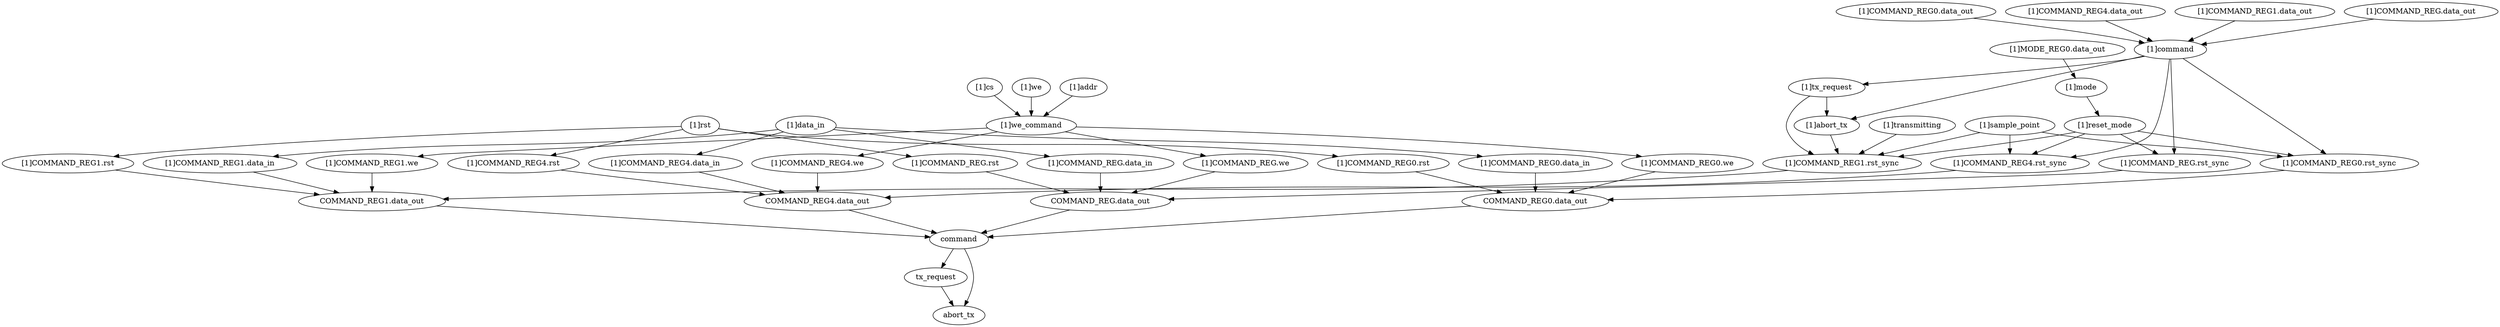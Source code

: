 strict digraph "" {
	"[1]COMMAND_REG1.data_in"	 [complexity=8,
		importance=0.0289531500156,
		rank=0.00361914375195];
	"COMMAND_REG1.data_out"	 [complexity=6,
		importance=0.0269829700899,
		rank=0.00449716168165];
	"[1]COMMAND_REG1.data_in" -> "COMMAND_REG1.data_out";
	"[1]rst"	 [complexity=7,
		importance=0.0830220158322,
		rank=0.011860287976];
	"[1]COMMAND_REG0.rst"	 [complexity=7,
		importance=0.0813708078198,
		rank=0.0116244011171];
	"[1]rst" -> "[1]COMMAND_REG0.rst";
	"[1]COMMAND_REG4.rst"	 [complexity=7,
		importance=0.0813708078198,
		rank=0.0116244011171];
	"[1]rst" -> "[1]COMMAND_REG4.rst";
	"[1]COMMAND_REG.rst"	 [complexity=7,
		importance=0.0810795787793,
		rank=0.0115827969685];
	"[1]rst" -> "[1]COMMAND_REG.rst";
	"[1]COMMAND_REG1.rst"	 [complexity=7,
		importance=0.0829080887114,
		rank=0.0118440126731];
	"[1]rst" -> "[1]COMMAND_REG1.rst";
	"[1]cs"	 [complexity=11,
		importance=0.0325276563338,
		rank=0.00295705966671];
	"[1]we_command"	 [complexity=7,
		importance=0.0305852192808,
		rank=0.00436931704011];
	"[1]cs" -> "[1]we_command";
	tx_request	 [complexity=3,
		importance=0.00521026867656,
		rank=0.00173675622552];
	abort_tx	 [complexity=0,
		importance=0.00269500206402,
		rank=0.0];
	tx_request -> abort_tx;
	"COMMAND_REG4.data_out"	 [complexity=6,
		importance=0.026470543126,
		rank=0.00441175718767];
	command	 [complexity=6,
		importance=0.0200993226829,
		rank=0.00334988711381];
	"COMMAND_REG4.data_out" -> command;
	"[1]COMMAND_REG.rst_sync"	 [complexity=7,
		importance=0.0552868368005,
		rank=0.00789811954293];
	"COMMAND_REG.data_out"	 [complexity=6,
		importance=0.0263734667792,
		rank=0.00439557779653];
	"[1]COMMAND_REG.rst_sync" -> "COMMAND_REG.data_out";
	"[1]COMMAND_REG1.we"	 [complexity=7,
		importance=0.0291775028351,
		rank=0.00416821469074];
	"[1]COMMAND_REG1.we" -> "COMMAND_REG1.data_out";
	"[1]COMMAND_REG0.we"	 [complexity=7,
		importance=0.0286650758713,
		rank=0.00409501083876];
	"COMMAND_REG0.data_out"	 [complexity=6,
		importance=0.026470543126,
		rank=0.00441175718767];
	"[1]COMMAND_REG0.we" -> "COMMAND_REG0.data_out";
	"[1]we"	 [complexity=11,
		importance=0.0325276563338,
		rank=0.00295705966671];
	"[1]we" -> "[1]we_command";
	"COMMAND_REG1.data_out" -> command;
	"[1]command"	 [complexity=7,
		importance=0.0701758908068,
		rank=0.0100251272581];
	"[1]command" -> "[1]COMMAND_REG.rst_sync";
	"[1]tx_request"	 [complexity=10,
		importance=0.0629375314755,
		rank=0.00629375314755];
	"[1]command" -> "[1]tx_request";
	"[1]COMMAND_REG4.rst_sync"	 [complexity=7,
		importance=0.0556751896036,
		rank=0.0079535985148];
	"[1]command" -> "[1]COMMAND_REG4.rst_sync";
	"[1]COMMAND_REG0.rst_sync"	 [complexity=7,
		importance=0.0556751896036,
		rank=0.0079535985148];
	"[1]command" -> "[1]COMMAND_REG0.rst_sync";
	"[1]abort_tx"	 [complexity=7,
		importance=0.060422264863,
		rank=0.00863175212329];
	"[1]command" -> "[1]abort_tx";
	"[1]COMMAND_REG0.data_in"	 [complexity=8,
		importance=0.0284407230518,
		rank=0.00355509038147];
	"[1]COMMAND_REG0.data_in" -> "COMMAND_REG0.data_out";
	"[1]COMMAND_REG0.rst" -> "COMMAND_REG0.data_out";
	"[1]COMMAND_REG.we"	 [complexity=7,
		importance=0.0285679995244,
		rank=0.00408114278921];
	"[1]COMMAND_REG.we" -> "COMMAND_REG.data_out";
	"[1]COMMAND_REG4.rst" -> "COMMAND_REG4.data_out";
	"[1]COMMAND_REG1.rst_sync"	 [complexity=7,
		importance=0.057727262799,
		rank=0.00824675182843];
	"[1]tx_request" -> "[1]COMMAND_REG1.rst_sync";
	"[1]tx_request" -> "[1]abort_tx";
	"[1]COMMAND_REG4.data_in"	 [complexity=8,
		importance=0.0284407230518,
		rank=0.00355509038147];
	"[1]COMMAND_REG4.data_in" -> "COMMAND_REG4.data_out";
	"[1]mode"	 [complexity=9,
		importance=0.0632888691289,
		rank=0.00703209656988];
	"[1]reset_mode"	 [complexity=7,
		importance=0.0580954828193,
		rank=0.00829935468847];
	"[1]mode" -> "[1]reset_mode";
	"[1]data_in"	 [complexity=8,
		importance=0.0302860837579,
		rank=0.00378576046973];
	"[1]data_in" -> "[1]COMMAND_REG1.data_in";
	"[1]data_in" -> "[1]COMMAND_REG0.data_in";
	"[1]data_in" -> "[1]COMMAND_REG4.data_in";
	"[1]COMMAND_REG.data_in"	 [complexity=8,
		importance=0.0283436467049,
		rank=0.00354295583811];
	"[1]data_in" -> "[1]COMMAND_REG.data_in";
	"[1]COMMAND_REG4.we"	 [complexity=7,
		importance=0.0286650758713,
		rank=0.00409501083876];
	"[1]COMMAND_REG4.we" -> "COMMAND_REG4.data_out";
	"COMMAND_REG0.data_out" -> command;
	"[1]reset_mode" -> "[1]COMMAND_REG.rst_sync";
	"[1]reset_mode" -> "[1]COMMAND_REG4.rst_sync";
	"[1]reset_mode" -> "[1]COMMAND_REG0.rst_sync";
	"[1]reset_mode" -> "[1]COMMAND_REG1.rst_sync";
	"[1]we_command" -> "[1]COMMAND_REG1.we";
	"[1]we_command" -> "[1]COMMAND_REG0.we";
	"[1]we_command" -> "[1]COMMAND_REG.we";
	"[1]we_command" -> "[1]COMMAND_REG4.we";
	"[1]COMMAND_REG4.rst_sync" -> "COMMAND_REG4.data_out";
	"[1]COMMAND_REG.rst" -> "COMMAND_REG.data_out";
	"[1]COMMAND_REG0.data_out"	 [complexity=7,
		importance=0.07654711125,
		rank=0.0109353016071];
	"[1]COMMAND_REG0.data_out" -> "[1]command";
	"[1]MODE_REG0.data_out"	 [complexity=9,
		importance=0.0697909619513,
		rank=0.00775455132792];
	"[1]MODE_REG0.data_out" -> "[1]mode";
	"[1]COMMAND_REG1.rst" -> "COMMAND_REG1.data_out";
	"[1]sample_point"	 [complexity=7,
		importance=0.0576176266565,
		rank=0.00823108952236];
	"[1]sample_point" -> "[1]COMMAND_REG4.rst_sync";
	"[1]sample_point" -> "[1]COMMAND_REG0.rst_sync";
	"[1]sample_point" -> "[1]COMMAND_REG1.rst_sync";
	"[1]COMMAND_REG4.data_out"	 [complexity=7,
		importance=0.07654711125,
		rank=0.0109353016071];
	"[1]COMMAND_REG4.data_out" -> "[1]command";
	"[1]COMMAND_REG1.data_out"	 [complexity=7,
		importance=0.0770595382138,
		rank=0.0110085054591];
	"[1]COMMAND_REG1.data_out" -> "[1]command";
	"[1]COMMAND_REG0.rst_sync" -> "COMMAND_REG0.data_out";
	"COMMAND_REG.data_out" -> command;
	"[1]transmitting"	 [complexity=7,
		importance=0.0596696998519,
		rank=0.00852424283599];
	"[1]transmitting" -> "[1]COMMAND_REG1.rst_sync";
	"[1]COMMAND_REG.data_out"	 [complexity=7,
		importance=0.0764500349031,
		rank=0.0109214335576];
	"[1]COMMAND_REG.data_out" -> "[1]command";
	command -> tx_request;
	command -> abort_tx;
	"[1]addr"	 [complexity=11,
		importance=0.0325276563338,
		rank=0.00295705966671];
	"[1]addr" -> "[1]we_command";
	"[1]COMMAND_REG1.rst_sync" -> "COMMAND_REG1.data_out";
	"[1]abort_tx" -> "[1]COMMAND_REG1.rst_sync";
	"[1]COMMAND_REG.data_in" -> "COMMAND_REG.data_out";
}

